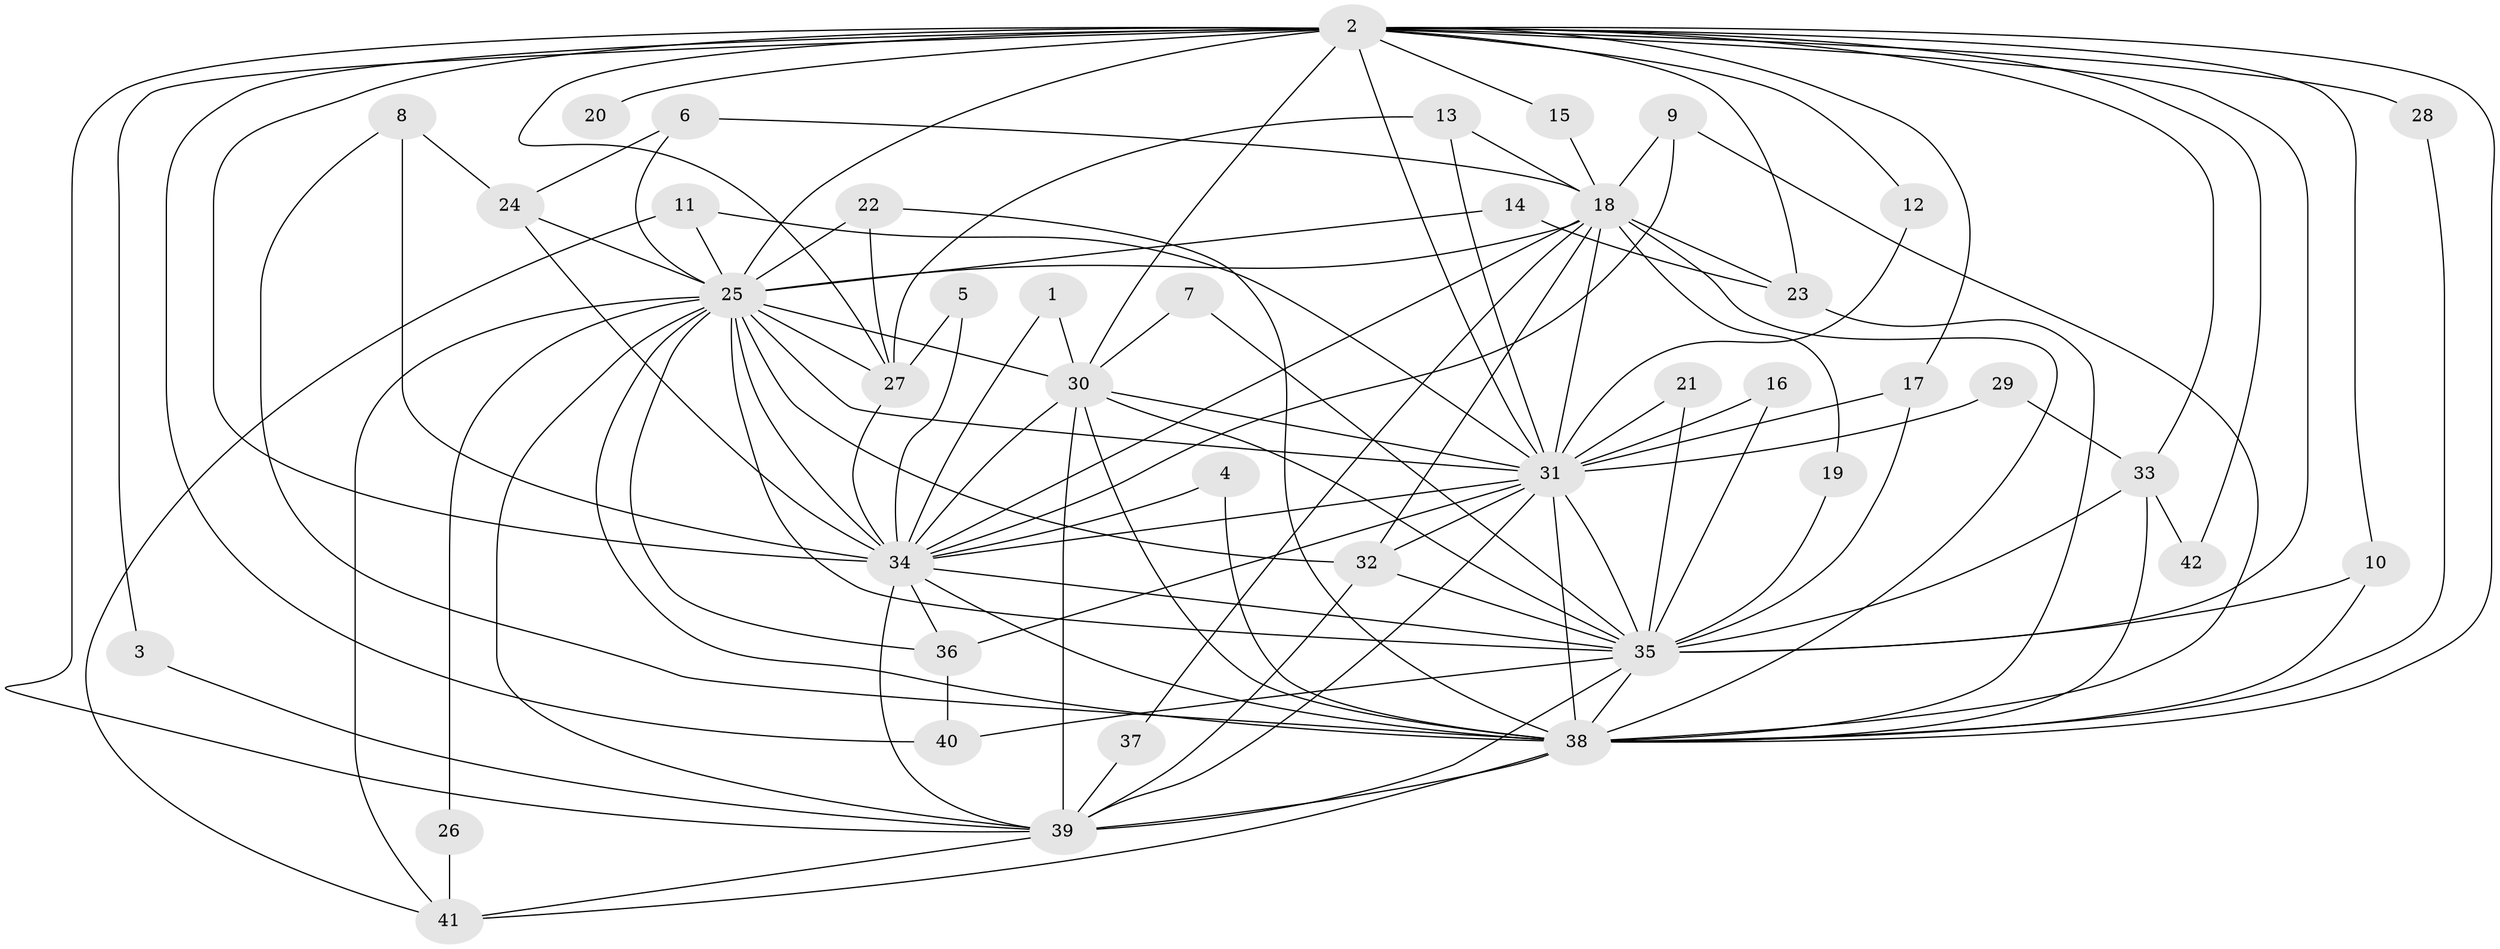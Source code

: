 // original degree distribution, {11: 0.023809523809523808, 25: 0.011904761904761904, 23: 0.011904761904761904, 22: 0.011904761904761904, 20: 0.011904761904761904, 16: 0.011904761904761904, 24: 0.011904761904761904, 19: 0.011904761904761904, 13: 0.011904761904761904, 3: 0.2976190476190476, 2: 0.47619047619047616, 12: 0.011904761904761904, 4: 0.07142857142857142, 6: 0.011904761904761904, 5: 0.011904761904761904}
// Generated by graph-tools (version 1.1) at 2025/25/03/09/25 03:25:37]
// undirected, 42 vertices, 114 edges
graph export_dot {
graph [start="1"]
  node [color=gray90,style=filled];
  1;
  2;
  3;
  4;
  5;
  6;
  7;
  8;
  9;
  10;
  11;
  12;
  13;
  14;
  15;
  16;
  17;
  18;
  19;
  20;
  21;
  22;
  23;
  24;
  25;
  26;
  27;
  28;
  29;
  30;
  31;
  32;
  33;
  34;
  35;
  36;
  37;
  38;
  39;
  40;
  41;
  42;
  1 -- 30 [weight=1.0];
  1 -- 34 [weight=1.0];
  2 -- 3 [weight=1.0];
  2 -- 10 [weight=1.0];
  2 -- 12 [weight=1.0];
  2 -- 15 [weight=1.0];
  2 -- 17 [weight=1.0];
  2 -- 20 [weight=1.0];
  2 -- 23 [weight=1.0];
  2 -- 25 [weight=2.0];
  2 -- 27 [weight=1.0];
  2 -- 28 [weight=2.0];
  2 -- 30 [weight=3.0];
  2 -- 31 [weight=4.0];
  2 -- 33 [weight=1.0];
  2 -- 34 [weight=4.0];
  2 -- 35 [weight=2.0];
  2 -- 38 [weight=2.0];
  2 -- 39 [weight=2.0];
  2 -- 40 [weight=2.0];
  2 -- 42 [weight=1.0];
  3 -- 39 [weight=1.0];
  4 -- 34 [weight=1.0];
  4 -- 38 [weight=1.0];
  5 -- 27 [weight=1.0];
  5 -- 34 [weight=1.0];
  6 -- 18 [weight=1.0];
  6 -- 24 [weight=1.0];
  6 -- 25 [weight=1.0];
  7 -- 30 [weight=1.0];
  7 -- 35 [weight=1.0];
  8 -- 24 [weight=1.0];
  8 -- 34 [weight=1.0];
  8 -- 38 [weight=1.0];
  9 -- 18 [weight=1.0];
  9 -- 34 [weight=1.0];
  9 -- 38 [weight=1.0];
  10 -- 35 [weight=1.0];
  10 -- 38 [weight=1.0];
  11 -- 25 [weight=1.0];
  11 -- 31 [weight=1.0];
  11 -- 41 [weight=1.0];
  12 -- 31 [weight=1.0];
  13 -- 18 [weight=1.0];
  13 -- 27 [weight=1.0];
  13 -- 31 [weight=1.0];
  14 -- 23 [weight=1.0];
  14 -- 25 [weight=1.0];
  15 -- 18 [weight=1.0];
  16 -- 31 [weight=1.0];
  16 -- 35 [weight=1.0];
  17 -- 31 [weight=1.0];
  17 -- 35 [weight=1.0];
  18 -- 19 [weight=1.0];
  18 -- 23 [weight=2.0];
  18 -- 25 [weight=1.0];
  18 -- 31 [weight=1.0];
  18 -- 32 [weight=1.0];
  18 -- 34 [weight=1.0];
  18 -- 37 [weight=1.0];
  18 -- 38 [weight=1.0];
  19 -- 35 [weight=1.0];
  21 -- 31 [weight=1.0];
  21 -- 35 [weight=2.0];
  22 -- 25 [weight=1.0];
  22 -- 27 [weight=1.0];
  22 -- 38 [weight=1.0];
  23 -- 38 [weight=1.0];
  24 -- 25 [weight=1.0];
  24 -- 34 [weight=1.0];
  25 -- 26 [weight=1.0];
  25 -- 27 [weight=1.0];
  25 -- 30 [weight=1.0];
  25 -- 31 [weight=3.0];
  25 -- 32 [weight=1.0];
  25 -- 34 [weight=1.0];
  25 -- 35 [weight=2.0];
  25 -- 36 [weight=1.0];
  25 -- 38 [weight=1.0];
  25 -- 39 [weight=2.0];
  25 -- 41 [weight=1.0];
  26 -- 41 [weight=1.0];
  27 -- 34 [weight=1.0];
  28 -- 38 [weight=1.0];
  29 -- 31 [weight=1.0];
  29 -- 33 [weight=1.0];
  30 -- 31 [weight=3.0];
  30 -- 34 [weight=1.0];
  30 -- 35 [weight=1.0];
  30 -- 38 [weight=2.0];
  30 -- 39 [weight=2.0];
  31 -- 32 [weight=1.0];
  31 -- 34 [weight=2.0];
  31 -- 35 [weight=3.0];
  31 -- 36 [weight=1.0];
  31 -- 38 [weight=2.0];
  31 -- 39 [weight=2.0];
  32 -- 35 [weight=1.0];
  32 -- 39 [weight=1.0];
  33 -- 35 [weight=1.0];
  33 -- 38 [weight=1.0];
  33 -- 42 [weight=1.0];
  34 -- 35 [weight=1.0];
  34 -- 36 [weight=1.0];
  34 -- 38 [weight=1.0];
  34 -- 39 [weight=1.0];
  35 -- 38 [weight=2.0];
  35 -- 39 [weight=3.0];
  35 -- 40 [weight=2.0];
  36 -- 40 [weight=1.0];
  37 -- 39 [weight=1.0];
  38 -- 39 [weight=1.0];
  38 -- 41 [weight=1.0];
  39 -- 41 [weight=1.0];
}
